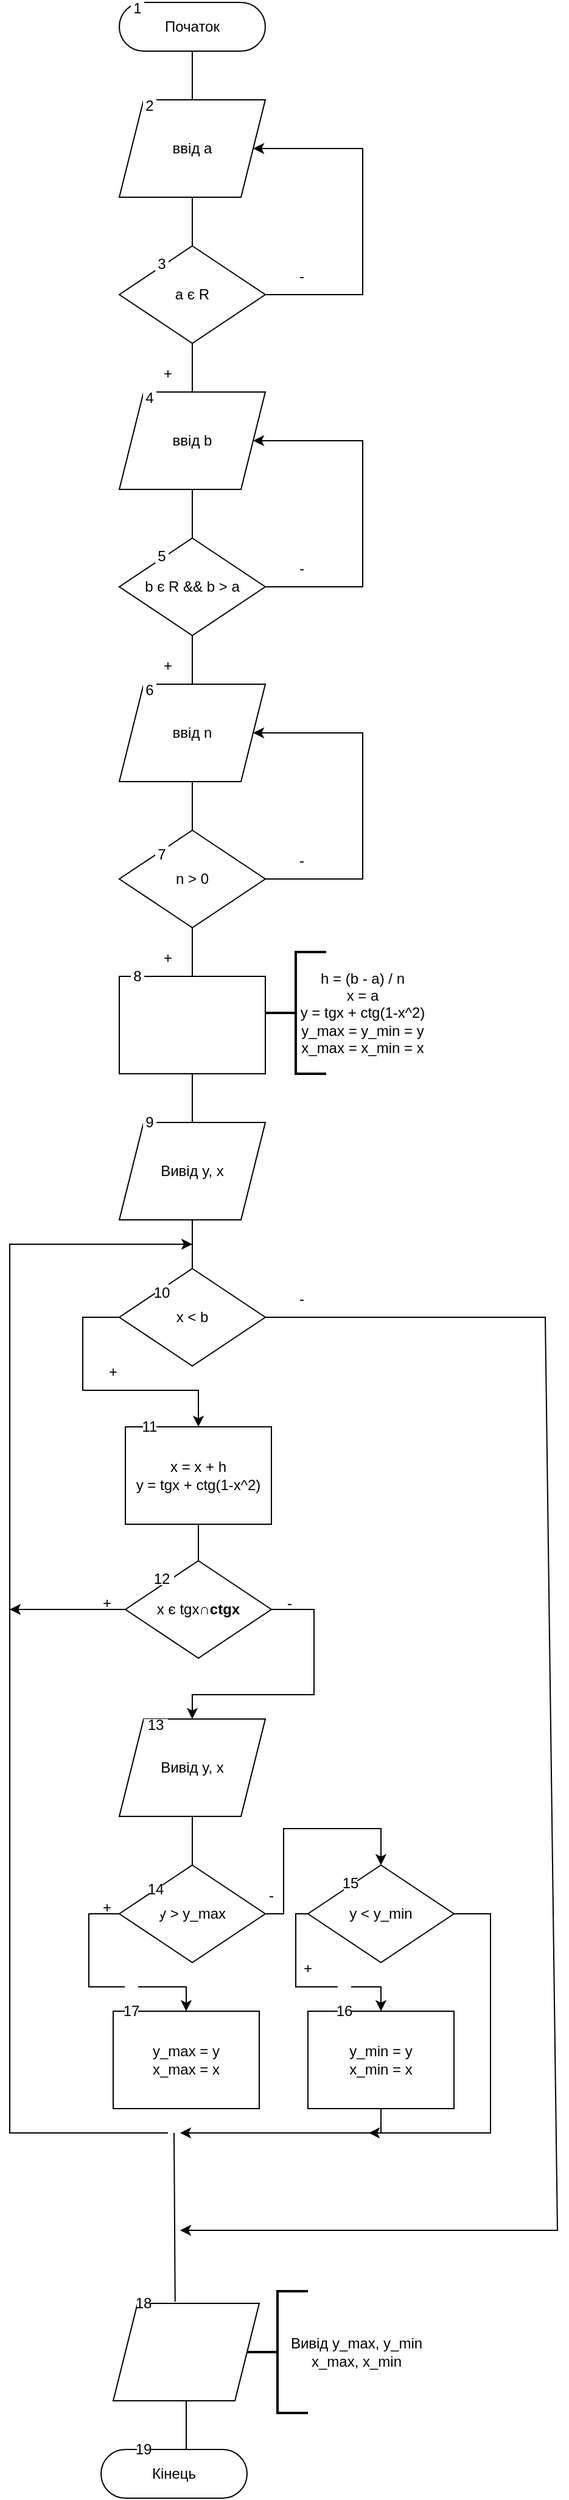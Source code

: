 <mxfile version="20.4.0" type="device"><diagram id="GCoSlFotUA6Nspxgq5no" name="Сторінка-1"><mxGraphModel dx="1422" dy="1960" grid="1" gridSize="10" guides="1" tooltips="1" connect="1" arrows="1" fold="1" page="1" pageScale="1" pageWidth="827" pageHeight="1169" math="0" shadow="0"><root><mxCell id="0"/><mxCell id="1" parent="0"/><mxCell id="e6ymq5OhCVcqAGx59tbJ-1" value="Початок" style="rounded=1;whiteSpace=wrap;html=1;arcSize=50;" parent="1" vertex="1"><mxGeometry x="320" y="-1160" width="120" height="40" as="geometry"/></mxCell><mxCell id="e6ymq5OhCVcqAGx59tbJ-2" value="&lt;div&gt;Кінець&lt;/div&gt;" style="rounded=1;whiteSpace=wrap;html=1;arcSize=50;" parent="1" vertex="1"><mxGeometry x="305" y="850" width="120" height="40" as="geometry"/></mxCell><mxCell id="e6ymq5OhCVcqAGx59tbJ-4" value="ввід а" style="shape=parallelogram;perimeter=parallelogramPerimeter;whiteSpace=wrap;html=1;fixedSize=1;rounded=0;gradientColor=none;" parent="1" vertex="1"><mxGeometry x="320" y="-1080" width="120" height="80" as="geometry"/></mxCell><mxCell id="e6ymq5OhCVcqAGx59tbJ-5" value="1" style="rounded=0;whiteSpace=wrap;html=1;gradientColor=none;strokeColor=#FFFFFF;" parent="1" vertex="1"><mxGeometry x="330" y="-1160" width="10" height="10" as="geometry"/></mxCell><mxCell id="e6ymq5OhCVcqAGx59tbJ-6" value="1" style="rounded=0;whiteSpace=wrap;html=1;gradientColor=none;strokeColor=#FFFFFF;" parent="1" vertex="1"><mxGeometry x="340" y="-840" width="10" height="10" as="geometry"/></mxCell><mxCell id="e6ymq5OhCVcqAGx59tbJ-21" value="" style="endArrow=none;html=1;rounded=0;entryX=0.5;entryY=1;entryDx=0;entryDy=0;exitX=0.5;exitY=0;exitDx=0;exitDy=0;" parent="1" source="e6ymq5OhCVcqAGx59tbJ-4" target="e6ymq5OhCVcqAGx59tbJ-1" edge="1"><mxGeometry width="50" height="50" relative="1" as="geometry"><mxPoint x="300" y="-1060" as="sourcePoint"/><mxPoint x="350" y="-1110" as="targetPoint"/></mxGeometry></mxCell><mxCell id="e6ymq5OhCVcqAGx59tbJ-22" value="а є R" style="rhombus;whiteSpace=wrap;html=1;rounded=0;gradientColor=none;" parent="1" vertex="1"><mxGeometry x="320" y="-960" width="120" height="80" as="geometry"/></mxCell><mxCell id="e6ymq5OhCVcqAGx59tbJ-24" value="&lt;div&gt;2&lt;/div&gt;" style="rounded=0;whiteSpace=wrap;html=1;gradientColor=none;strokeColor=#FFFFFF;" parent="1" vertex="1"><mxGeometry x="340" y="-1080" width="10" height="10" as="geometry"/></mxCell><mxCell id="e6ymq5OhCVcqAGx59tbJ-25" value="&lt;div&gt;3&lt;/div&gt;" style="rounded=0;whiteSpace=wrap;html=1;gradientColor=none;strokeColor=#FFFFFF;" parent="1" vertex="1"><mxGeometry x="350" y="-950" width="10" height="10" as="geometry"/></mxCell><mxCell id="e6ymq5OhCVcqAGx59tbJ-26" value="" style="endArrow=none;html=1;rounded=0;exitX=0.5;exitY=0;exitDx=0;exitDy=0;" parent="1" source="e6ymq5OhCVcqAGx59tbJ-22" target="e6ymq5OhCVcqAGx59tbJ-4" edge="1"><mxGeometry width="50" height="50" relative="1" as="geometry"><mxPoint x="350" y="-950" as="sourcePoint"/><mxPoint x="390" y="-990" as="targetPoint"/></mxGeometry></mxCell><mxCell id="e6ymq5OhCVcqAGx59tbJ-29" value="ввід b" style="shape=parallelogram;perimeter=parallelogramPerimeter;whiteSpace=wrap;html=1;fixedSize=1;rounded=0;gradientColor=none;" parent="1" vertex="1"><mxGeometry x="320" y="-840" width="120" height="80" as="geometry"/></mxCell><mxCell id="e6ymq5OhCVcqAGx59tbJ-30" value="" style="endArrow=none;html=1;rounded=0;" parent="1" source="e6ymq5OhCVcqAGx59tbJ-29" target="e6ymq5OhCVcqAGx59tbJ-22" edge="1"><mxGeometry width="50" height="50" relative="1" as="geometry"><mxPoint x="530" y="-830" as="sourcePoint"/><mxPoint x="580" y="-880" as="targetPoint"/></mxGeometry></mxCell><mxCell id="e6ymq5OhCVcqAGx59tbJ-31" value="b є R &amp;amp;&amp;amp; b &amp;gt; a" style="rhombus;whiteSpace=wrap;html=1;rounded=0;gradientColor=none;" parent="1" vertex="1"><mxGeometry x="320" y="-720" width="120" height="80" as="geometry"/></mxCell><mxCell id="e6ymq5OhCVcqAGx59tbJ-32" value="" style="endArrow=none;html=1;rounded=0;" parent="1" source="e6ymq5OhCVcqAGx59tbJ-31" target="e6ymq5OhCVcqAGx59tbJ-29" edge="1"><mxGeometry width="50" height="50" relative="1" as="geometry"><mxPoint x="490" y="-710" as="sourcePoint"/><mxPoint x="540" y="-760" as="targetPoint"/></mxGeometry></mxCell><mxCell id="e6ymq5OhCVcqAGx59tbJ-34" value="ввід n" style="shape=parallelogram;perimeter=parallelogramPerimeter;whiteSpace=wrap;html=1;fixedSize=1;rounded=0;gradientColor=none;" parent="1" vertex="1"><mxGeometry x="320" y="-600" width="120" height="80" as="geometry"/></mxCell><mxCell id="e6ymq5OhCVcqAGx59tbJ-35" value="n &amp;gt; 0" style="rhombus;whiteSpace=wrap;html=1;rounded=0;gradientColor=none;" parent="1" vertex="1"><mxGeometry x="320" y="-480" width="120" height="80" as="geometry"/></mxCell><mxCell id="e6ymq5OhCVcqAGx59tbJ-36" value="" style="endArrow=none;html=1;rounded=0;" parent="1" source="e6ymq5OhCVcqAGx59tbJ-35" target="e6ymq5OhCVcqAGx59tbJ-34" edge="1"><mxGeometry width="50" height="50" relative="1" as="geometry"><mxPoint x="460" y="-480" as="sourcePoint"/><mxPoint x="510" y="-530" as="targetPoint"/></mxGeometry></mxCell><mxCell id="e6ymq5OhCVcqAGx59tbJ-37" value="" style="endArrow=none;html=1;rounded=0;" parent="1" source="e6ymq5OhCVcqAGx59tbJ-34" target="e6ymq5OhCVcqAGx59tbJ-31" edge="1"><mxGeometry width="50" height="50" relative="1" as="geometry"><mxPoint x="530" y="-600" as="sourcePoint"/><mxPoint x="580" y="-650" as="targetPoint"/></mxGeometry></mxCell><mxCell id="e6ymq5OhCVcqAGx59tbJ-40" value="&lt;div&gt;4&lt;/div&gt;" style="rounded=0;whiteSpace=wrap;html=1;gradientColor=none;strokeColor=#FFFFFF;" parent="1" vertex="1"><mxGeometry x="340" y="-840" width="10" height="10" as="geometry"/></mxCell><mxCell id="e6ymq5OhCVcqAGx59tbJ-42" value="5" style="rounded=0;whiteSpace=wrap;html=1;gradientColor=none;strokeColor=#FFFFFF;" parent="1" vertex="1"><mxGeometry x="350" y="-710" width="10" height="10" as="geometry"/></mxCell><mxCell id="e6ymq5OhCVcqAGx59tbJ-43" value="6" style="rounded=0;whiteSpace=wrap;html=1;gradientColor=none;strokeColor=#FFFFFF;" parent="1" vertex="1"><mxGeometry x="340" y="-600" width="10" height="10" as="geometry"/></mxCell><mxCell id="e6ymq5OhCVcqAGx59tbJ-44" value="7" style="rounded=0;whiteSpace=wrap;html=1;gradientColor=none;strokeColor=#FFFFFF;" parent="1" vertex="1"><mxGeometry x="350" y="-480" width="10" height="40" as="geometry"/></mxCell><mxCell id="e6ymq5OhCVcqAGx59tbJ-46" value="" style="endArrow=classic;html=1;rounded=0;exitX=1;exitY=0.5;exitDx=0;exitDy=0;" parent="1" source="e6ymq5OhCVcqAGx59tbJ-35" target="e6ymq5OhCVcqAGx59tbJ-34" edge="1"><mxGeometry width="50" height="50" relative="1" as="geometry"><mxPoint x="490" y="-420" as="sourcePoint"/><mxPoint x="540" y="-470" as="targetPoint"/><Array as="points"><mxPoint x="520" y="-440"/><mxPoint x="520" y="-560"/></Array></mxGeometry></mxCell><mxCell id="e6ymq5OhCVcqAGx59tbJ-47" value="" style="endArrow=classic;html=1;rounded=0;exitX=1;exitY=0.5;exitDx=0;exitDy=0;" parent="1" edge="1"><mxGeometry width="50" height="50" relative="1" as="geometry"><mxPoint x="440" y="-680" as="sourcePoint"/><mxPoint x="430" y="-800" as="targetPoint"/><Array as="points"><mxPoint x="520" y="-680"/><mxPoint x="520" y="-800"/></Array></mxGeometry></mxCell><mxCell id="e6ymq5OhCVcqAGx59tbJ-48" value="" style="endArrow=classic;html=1;rounded=0;exitX=1;exitY=0.5;exitDx=0;exitDy=0;" parent="1" edge="1"><mxGeometry width="50" height="50" relative="1" as="geometry"><mxPoint x="440" y="-920" as="sourcePoint"/><mxPoint x="430" y="-1040" as="targetPoint"/><Array as="points"><mxPoint x="520" y="-920"/><mxPoint x="520" y="-1040"/></Array></mxGeometry></mxCell><mxCell id="e6ymq5OhCVcqAGx59tbJ-49" value="-" style="rounded=0;whiteSpace=wrap;html=1;strokeColor=none;gradientColor=none;fillColor=none;" parent="1" vertex="1"><mxGeometry x="440" y="-710" width="60" height="30" as="geometry"/></mxCell><mxCell id="e6ymq5OhCVcqAGx59tbJ-50" value="-" style="rounded=0;whiteSpace=wrap;html=1;strokeColor=none;gradientColor=none;fillColor=none;" parent="1" vertex="1"><mxGeometry x="440" y="-470" width="60" height="30" as="geometry"/></mxCell><mxCell id="e6ymq5OhCVcqAGx59tbJ-51" value="-" style="rounded=0;whiteSpace=wrap;html=1;strokeColor=none;gradientColor=none;fillColor=none;" parent="1" vertex="1"><mxGeometry x="440" y="-950" width="60" height="30" as="geometry"/></mxCell><mxCell id="e6ymq5OhCVcqAGx59tbJ-52" value="+" style="rounded=0;whiteSpace=wrap;html=1;strokeColor=none;gradientColor=none;fillColor=none;" parent="1" vertex="1"><mxGeometry x="330" y="-870" width="60" height="30" as="geometry"/></mxCell><mxCell id="e6ymq5OhCVcqAGx59tbJ-56" value="+" style="rounded=0;whiteSpace=wrap;html=1;strokeColor=none;gradientColor=none;fillColor=none;" parent="1" vertex="1"><mxGeometry x="330" y="-630" width="60" height="30" as="geometry"/></mxCell><mxCell id="e6ymq5OhCVcqAGx59tbJ-62" value="" style="endArrow=none;html=1;rounded=0;" parent="1" source="e6ymq5OhCVcqAGx59tbJ-63" target="e6ymq5OhCVcqAGx59tbJ-35" edge="1"><mxGeometry width="50" height="50" relative="1" as="geometry"><mxPoint x="330" y="-370" as="sourcePoint"/><mxPoint x="560" y="-340" as="targetPoint"/></mxGeometry></mxCell><mxCell id="e6ymq5OhCVcqAGx59tbJ-63" value="" style="rounded=0;whiteSpace=wrap;html=1;strokeColor=#000000;fillColor=default;gradientColor=none;" parent="1" vertex="1"><mxGeometry x="320" y="-360" width="120" height="80" as="geometry"/></mxCell><mxCell id="e6ymq5OhCVcqAGx59tbJ-64" value="+" style="rounded=0;whiteSpace=wrap;html=1;strokeColor=none;gradientColor=none;fillColor=none;" parent="1" vertex="1"><mxGeometry x="330" y="-390" width="60" height="30" as="geometry"/></mxCell><mxCell id="e6ymq5OhCVcqAGx59tbJ-65" value="&lt;div&gt;Вивід y, x&lt;/div&gt;" style="shape=parallelogram;perimeter=parallelogramPerimeter;whiteSpace=wrap;html=1;fixedSize=1;rounded=0;strokeColor=#000000;fillColor=default;gradientColor=none;" parent="1" vertex="1"><mxGeometry x="320" y="-240" width="120" height="80" as="geometry"/></mxCell><mxCell id="e6ymq5OhCVcqAGx59tbJ-66" value="8" style="rounded=0;whiteSpace=wrap;html=1;gradientColor=none;strokeColor=#FFFFFF;" parent="1" vertex="1"><mxGeometry x="330" y="-380" width="10" height="40" as="geometry"/></mxCell><mxCell id="e6ymq5OhCVcqAGx59tbJ-67" value="9" style="rounded=0;whiteSpace=wrap;html=1;gradientColor=none;strokeColor=#FFFFFF;" parent="1" vertex="1"><mxGeometry x="340" y="-260" width="10" height="40" as="geometry"/></mxCell><mxCell id="e6ymq5OhCVcqAGx59tbJ-68" value="" style="endArrow=none;html=1;rounded=0;" parent="1" source="e6ymq5OhCVcqAGx59tbJ-65" target="e6ymq5OhCVcqAGx59tbJ-63" edge="1"><mxGeometry width="50" height="50" relative="1" as="geometry"><mxPoint x="510" y="-230" as="sourcePoint"/><mxPoint x="560" y="-280" as="targetPoint"/></mxGeometry></mxCell><mxCell id="U12YQnXA8Tl8tflIaSpb-1" value="&lt;div&gt;x = x + h&lt;br&gt;&lt;/div&gt;&lt;div&gt;y = tgx + ctg(1-x^2)&lt;/div&gt;" style="rounded=0;whiteSpace=wrap;html=1;" parent="1" vertex="1"><mxGeometry x="325" y="10" width="120" height="80" as="geometry"/></mxCell><mxCell id="U12YQnXA8Tl8tflIaSpb-4" value="" style="strokeWidth=2;html=1;shape=mxgraph.flowchart.annotation_2;align=left;labelPosition=right;pointerEvents=1;fillColor=default;" parent="1" vertex="1"><mxGeometry x="440" y="-380" width="50" height="100" as="geometry"/></mxCell><mxCell id="U12YQnXA8Tl8tflIaSpb-7" value="&lt;div&gt;h = (b - a) / n&lt;/div&gt;&lt;div&gt;x = a&lt;br&gt;&lt;/div&gt;&lt;div&gt;y = tgx + ctg(1-x^2)&lt;/div&gt;&lt;div&gt;y_max = y_min = y&lt;br&gt;&lt;/div&gt;x_max = x_min = x" style="rounded=1;whiteSpace=wrap;html=1;fillColor=none;strokeColor=none;" parent="1" vertex="1"><mxGeometry x="465" y="-360" width="110" height="60" as="geometry"/></mxCell><mxCell id="U12YQnXA8Tl8tflIaSpb-12" value="y &amp;gt; y_max" style="rhombus;whiteSpace=wrap;html=1;fillColor=default;" parent="1" vertex="1"><mxGeometry x="320" y="370" width="120" height="80" as="geometry"/></mxCell><mxCell id="U12YQnXA8Tl8tflIaSpb-13" value="y &amp;lt; y_min" style="rhombus;whiteSpace=wrap;html=1;fillColor=default;" parent="1" vertex="1"><mxGeometry x="475" y="370" width="120" height="80" as="geometry"/></mxCell><mxCell id="U12YQnXA8Tl8tflIaSpb-14" value="&lt;div&gt;y_max = y&lt;/div&gt;&lt;div&gt;x_max = x&lt;br&gt;&lt;/div&gt;" style="rounded=0;whiteSpace=wrap;html=1;fillColor=default;" parent="1" vertex="1"><mxGeometry x="315" y="490" width="120" height="80" as="geometry"/></mxCell><mxCell id="U12YQnXA8Tl8tflIaSpb-15" value="&lt;div&gt;y_min = y&lt;/div&gt;&lt;div&gt;x_min = x&lt;br&gt;&lt;/div&gt;" style="rounded=0;whiteSpace=wrap;html=1;fillColor=default;" parent="1" vertex="1"><mxGeometry x="475" y="490" width="120" height="80" as="geometry"/></mxCell><mxCell id="U12YQnXA8Tl8tflIaSpb-27" value="" style="endArrow=none;html=1;rounded=0;" parent="1" source="U12YQnXA8Tl8tflIaSpb-12" target="U12YQnXA8Tl8tflIaSpb-63" edge="1"><mxGeometry width="50" height="50" relative="1" as="geometry"><mxPoint x="205" y="540" as="sourcePoint"/><mxPoint x="375" y="370.0" as="targetPoint"/></mxGeometry></mxCell><mxCell id="U12YQnXA8Tl8tflIaSpb-28" value="x &amp;lt; b" style="rhombus;whiteSpace=wrap;html=1;fillColor=default;" parent="1" vertex="1"><mxGeometry x="320" y="-120" width="120" height="80" as="geometry"/></mxCell><mxCell id="U12YQnXA8Tl8tflIaSpb-30" value="" style="shape=parallelogram;perimeter=parallelogramPerimeter;whiteSpace=wrap;html=1;fixedSize=1;rounded=0;strokeColor=#000000;fillColor=default;gradientColor=none;" parent="1" vertex="1"><mxGeometry x="315" y="730" width="120" height="80" as="geometry"/></mxCell><mxCell id="U12YQnXA8Tl8tflIaSpb-31" value="" style="endArrow=none;html=1;rounded=0;" parent="1" target="U12YQnXA8Tl8tflIaSpb-30" edge="1"><mxGeometry width="50" height="50" relative="1" as="geometry"><mxPoint x="375" y="850" as="sourcePoint"/><mxPoint x="195" y="870" as="targetPoint"/></mxGeometry></mxCell><mxCell id="U12YQnXA8Tl8tflIaSpb-34" value="" style="endArrow=classic;html=1;rounded=0;" parent="1" source="U12YQnXA8Tl8tflIaSpb-13" target="U12YQnXA8Tl8tflIaSpb-15" edge="1"><mxGeometry width="50" height="50" relative="1" as="geometry"><mxPoint x="777.005" y="629.997" as="sourcePoint"/><mxPoint x="455" y="875.42" as="targetPoint"/><Array as="points"><mxPoint x="465" y="410"/><mxPoint x="465" y="470"/><mxPoint x="535" y="470"/></Array></mxGeometry></mxCell><mxCell id="U12YQnXA8Tl8tflIaSpb-35" value="10" style="rounded=0;whiteSpace=wrap;html=1;gradientColor=none;strokeColor=#FFFFFF;" parent="1" vertex="1"><mxGeometry x="350" y="-120" width="10" height="40" as="geometry"/></mxCell><mxCell id="U12YQnXA8Tl8tflIaSpb-43" value="15" style="rounded=0;whiteSpace=wrap;html=1;gradientColor=none;strokeColor=#FFFFFF;" parent="1" vertex="1"><mxGeometry x="505" y="370" width="10" height="30" as="geometry"/></mxCell><mxCell id="U12YQnXA8Tl8tflIaSpb-44" value="16" style="rounded=0;whiteSpace=wrap;html=1;gradientColor=none;strokeColor=#FFFFFF;" parent="1" vertex="1"><mxGeometry x="500" y="470" width="10" height="40" as="geometry"/></mxCell><mxCell id="U12YQnXA8Tl8tflIaSpb-45" value="14" style="rounded=0;whiteSpace=wrap;html=1;gradientColor=none;strokeColor=#FFFFFF;" parent="1" vertex="1"><mxGeometry x="345" y="370" width="10" height="40" as="geometry"/></mxCell><mxCell id="U12YQnXA8Tl8tflIaSpb-46" value="18" style="rounded=0;whiteSpace=wrap;html=1;gradientColor=none;strokeColor=#FFFFFF;" parent="1" vertex="1"><mxGeometry x="335" y="710" width="10" height="40" as="geometry"/></mxCell><mxCell id="U12YQnXA8Tl8tflIaSpb-47" value="19" style="rounded=0;whiteSpace=wrap;html=1;gradientColor=none;strokeColor=#FFFFFF;" parent="1" vertex="1"><mxGeometry x="335" y="830" width="10" height="40" as="geometry"/></mxCell><mxCell id="U12YQnXA8Tl8tflIaSpb-49" value="+" style="rounded=0;whiteSpace=wrap;html=1;strokeColor=none;gradientColor=none;fillColor=none;" parent="1" vertex="1"><mxGeometry x="445" y="440" width="60" height="30" as="geometry"/></mxCell><mxCell id="U12YQnXA8Tl8tflIaSpb-56" value="-" style="rounded=0;whiteSpace=wrap;html=1;strokeColor=none;gradientColor=none;fillColor=none;" parent="1" vertex="1"><mxGeometry x="415" y="380" width="60" height="30" as="geometry"/></mxCell><mxCell id="U12YQnXA8Tl8tflIaSpb-59" value="+" style="rounded=0;whiteSpace=wrap;html=1;strokeColor=none;gradientColor=none;fillColor=none;" parent="1" vertex="1"><mxGeometry x="285" y="-50" width="60" height="30" as="geometry"/></mxCell><mxCell id="U12YQnXA8Tl8tflIaSpb-60" value="-" style="rounded=0;whiteSpace=wrap;html=1;strokeColor=none;gradientColor=none;fillColor=none;" parent="1" vertex="1"><mxGeometry x="440" y="-110" width="60" height="30" as="geometry"/></mxCell><mxCell id="U12YQnXA8Tl8tflIaSpb-63" value="&lt;div&gt;Вивід y, x&lt;/div&gt;" style="shape=parallelogram;perimeter=parallelogramPerimeter;whiteSpace=wrap;html=1;fixedSize=1;rounded=0;strokeColor=#000000;fillColor=default;gradientColor=none;" parent="1" vertex="1"><mxGeometry x="320" y="250" width="120" height="80" as="geometry"/></mxCell><mxCell id="U12YQnXA8Tl8tflIaSpb-66" value="11" style="rounded=0;whiteSpace=wrap;html=1;gradientColor=none;strokeColor=#FFFFFF;" parent="1" vertex="1"><mxGeometry x="340" y="-10" width="10" height="40" as="geometry"/></mxCell><mxCell id="U12YQnXA8Tl8tflIaSpb-67" value="" style="endArrow=classic;html=1;rounded=0;" parent="1" source="U12YQnXA8Tl8tflIaSpb-12" target="U12YQnXA8Tl8tflIaSpb-13" edge="1"><mxGeometry width="50" height="50" relative="1" as="geometry"><mxPoint x="495" y="480" as="sourcePoint"/><mxPoint x="545" y="430" as="targetPoint"/><Array as="points"><mxPoint x="455" y="410"/><mxPoint x="455" y="340"/><mxPoint x="535" y="340"/></Array></mxGeometry></mxCell><mxCell id="U12YQnXA8Tl8tflIaSpb-70" value="" style="endArrow=classic;html=1;rounded=0;" parent="1" source="U12YQnXA8Tl8tflIaSpb-15" edge="1"><mxGeometry width="50" height="50" relative="1" as="geometry"><mxPoint x="725" y="660" as="sourcePoint"/><mxPoint x="370" y="590" as="targetPoint"/><Array as="points"><mxPoint x="535" y="590"/></Array></mxGeometry></mxCell><mxCell id="U12YQnXA8Tl8tflIaSpb-71" value="+" style="rounded=0;whiteSpace=wrap;html=1;strokeColor=none;gradientColor=none;fillColor=none;" parent="1" vertex="1"><mxGeometry x="280" y="390" width="60" height="30" as="geometry"/></mxCell><mxCell id="U12YQnXA8Tl8tflIaSpb-73" value="" style="endArrow=classic;html=1;rounded=0;exitX=1;exitY=0.5;exitDx=0;exitDy=0;" parent="1" source="U12YQnXA8Tl8tflIaSpb-13" edge="1"><mxGeometry width="50" height="50" relative="1" as="geometry"><mxPoint x="695" y="430" as="sourcePoint"/><mxPoint x="525" y="590" as="targetPoint"/><Array as="points"><mxPoint x="625" y="410"/><mxPoint x="625" y="590"/></Array></mxGeometry></mxCell><mxCell id="aZF3uFYLFJfOnMiEJfFj-1" value="" style="endArrow=none;html=1;rounded=0;exitX=0.5;exitY=0;exitDx=0;exitDy=0;" edge="1" parent="1" source="U12YQnXA8Tl8tflIaSpb-28" target="e6ymq5OhCVcqAGx59tbJ-65"><mxGeometry width="50" height="50" relative="1" as="geometry"><mxPoint x="680" y="-80" as="sourcePoint"/><mxPoint x="730" y="-130" as="targetPoint"/></mxGeometry></mxCell><mxCell id="aZF3uFYLFJfOnMiEJfFj-2" value="" style="endArrow=classic;html=1;rounded=0;" edge="1" parent="1" source="U12YQnXA8Tl8tflIaSpb-28" target="U12YQnXA8Tl8tflIaSpb-1"><mxGeometry width="50" height="50" relative="1" as="geometry"><mxPoint x="500" y="20" as="sourcePoint"/><mxPoint x="550" y="-30" as="targetPoint"/><Array as="points"><mxPoint x="290" y="-80"/><mxPoint x="290" y="-20"/><mxPoint x="385" y="-20"/></Array></mxGeometry></mxCell><mxCell id="aZF3uFYLFJfOnMiEJfFj-3" value="" style="endArrow=classic;html=1;rounded=0;" edge="1" parent="1"><mxGeometry width="50" height="50" relative="1" as="geometry"><mxPoint x="360" y="590" as="sourcePoint"/><mxPoint x="380" y="-140" as="targetPoint"/><Array as="points"><mxPoint x="230" y="590"/><mxPoint x="230" y="-140"/></Array></mxGeometry></mxCell><mxCell id="aZF3uFYLFJfOnMiEJfFj-5" value="" style="endArrow=classic;html=1;rounded=0;" edge="1" parent="1" source="U12YQnXA8Tl8tflIaSpb-28"><mxGeometry width="50" height="50" relative="1" as="geometry"><mxPoint x="550" y="-30" as="sourcePoint"/><mxPoint x="370" y="670" as="targetPoint"/><Array as="points"><mxPoint x="670" y="-80"/><mxPoint x="680" y="670"/></Array></mxGeometry></mxCell><mxCell id="aZF3uFYLFJfOnMiEJfFj-6" value="" style="endArrow=none;html=1;rounded=0;exitX=0.424;exitY=-0.017;exitDx=0;exitDy=0;exitPerimeter=0;" edge="1" parent="1" source="U12YQnXA8Tl8tflIaSpb-30"><mxGeometry width="50" height="50" relative="1" as="geometry"><mxPoint x="345" y="710" as="sourcePoint"/><mxPoint x="365" y="590" as="targetPoint"/></mxGeometry></mxCell><mxCell id="aZF3uFYLFJfOnMiEJfFj-11" value="" style="strokeWidth=2;html=1;shape=mxgraph.flowchart.annotation_2;align=left;labelPosition=right;pointerEvents=1;fillColor=default;" vertex="1" parent="1"><mxGeometry x="425" y="720" width="50" height="100" as="geometry"/></mxCell><mxCell id="aZF3uFYLFJfOnMiEJfFj-12" value="&lt;div&gt;Вивід y_max, y_min&lt;/div&gt;&lt;div&gt;x_max, x_min&lt;br&gt;&lt;/div&gt;" style="rounded=0;whiteSpace=wrap;html=1;fillColor=none;strokeColor=none;" vertex="1" parent="1"><mxGeometry x="455" y="720" width="120" height="100" as="geometry"/></mxCell><mxCell id="aZF3uFYLFJfOnMiEJfFj-13" value="" style="endArrow=classic;html=1;rounded=0;entryX=0.5;entryY=0;entryDx=0;entryDy=0;exitX=0;exitY=0.5;exitDx=0;exitDy=0;" edge="1" parent="1" source="U12YQnXA8Tl8tflIaSpb-12" target="U12YQnXA8Tl8tflIaSpb-14"><mxGeometry width="50" height="50" relative="1" as="geometry"><mxPoint x="255" y="380" as="sourcePoint"/><mxPoint x="365" y="400" as="targetPoint"/><Array as="points"><mxPoint x="295" y="410"/><mxPoint x="295" y="470"/><mxPoint x="375" y="470"/></Array></mxGeometry></mxCell><mxCell id="aZF3uFYLFJfOnMiEJfFj-15" value="+" style="rounded=0;whiteSpace=wrap;html=1;fillColor=none;strokeColor=none;" vertex="1" parent="1"><mxGeometry x="295" y="150" width="30" height="10" as="geometry"/></mxCell><mxCell id="aZF3uFYLFJfOnMiEJfFj-16" value="x є tgx&lt;span class=&quot;ILfuVd&quot; lang=&quot;ru&quot;&gt;&lt;span class=&quot;hgKElc&quot;&gt;&lt;b&gt;∩ctgx&lt;/b&gt;&lt;/span&gt;&lt;/span&gt;" style="rhombus;whiteSpace=wrap;html=1;fillColor=none;" vertex="1" parent="1"><mxGeometry x="325" y="120" width="120" height="80" as="geometry"/></mxCell><mxCell id="aZF3uFYLFJfOnMiEJfFj-17" value="" style="endArrow=none;html=1;rounded=0;" edge="1" parent="1" source="aZF3uFYLFJfOnMiEJfFj-16" target="U12YQnXA8Tl8tflIaSpb-1"><mxGeometry width="50" height="50" relative="1" as="geometry"><mxPoint x="360" y="190" as="sourcePoint"/><mxPoint x="410" y="140" as="targetPoint"/></mxGeometry></mxCell><mxCell id="aZF3uFYLFJfOnMiEJfFj-18" value="" style="endArrow=classic;html=1;rounded=0;" edge="1" parent="1" source="aZF3uFYLFJfOnMiEJfFj-16" target="U12YQnXA8Tl8tflIaSpb-63"><mxGeometry width="50" height="50" relative="1" as="geometry"><mxPoint x="480" y="240" as="sourcePoint"/><mxPoint x="380" y="240" as="targetPoint"/><Array as="points"><mxPoint x="480" y="160"/><mxPoint x="480" y="230"/><mxPoint x="380" y="230"/></Array></mxGeometry></mxCell><mxCell id="aZF3uFYLFJfOnMiEJfFj-19" value="" style="endArrow=classic;html=1;rounded=0;" edge="1" parent="1" source="aZF3uFYLFJfOnMiEJfFj-16"><mxGeometry width="50" height="50" relative="1" as="geometry"><mxPoint x="280" y="160" as="sourcePoint"/><mxPoint x="230" y="160" as="targetPoint"/></mxGeometry></mxCell><mxCell id="aZF3uFYLFJfOnMiEJfFj-20" value="-" style="rounded=0;whiteSpace=wrap;html=1;fillColor=none;strokeColor=none;" vertex="1" parent="1"><mxGeometry x="445" y="150" width="30" height="10" as="geometry"/></mxCell><mxCell id="aZF3uFYLFJfOnMiEJfFj-22" value="13" style="rounded=0;whiteSpace=wrap;html=1;fillColor=default;strokeColor=none;" vertex="1" parent="1"><mxGeometry x="340" y="250" width="20" height="10" as="geometry"/></mxCell><mxCell id="aZF3uFYLFJfOnMiEJfFj-24" value="12" style="rounded=0;whiteSpace=wrap;html=1;fillColor=#FFFFFF;strokeColor=none;" vertex="1" parent="1"><mxGeometry x="345" y="130" width="20" height="10" as="geometry"/></mxCell><mxCell id="aZF3uFYLFJfOnMiEJfFj-25" value="17" style="rounded=0;whiteSpace=wrap;html=1;gradientColor=none;strokeColor=#FFFFFF;" vertex="1" parent="1"><mxGeometry x="325" y="470" width="10" height="40" as="geometry"/></mxCell></root></mxGraphModel></diagram></mxfile>